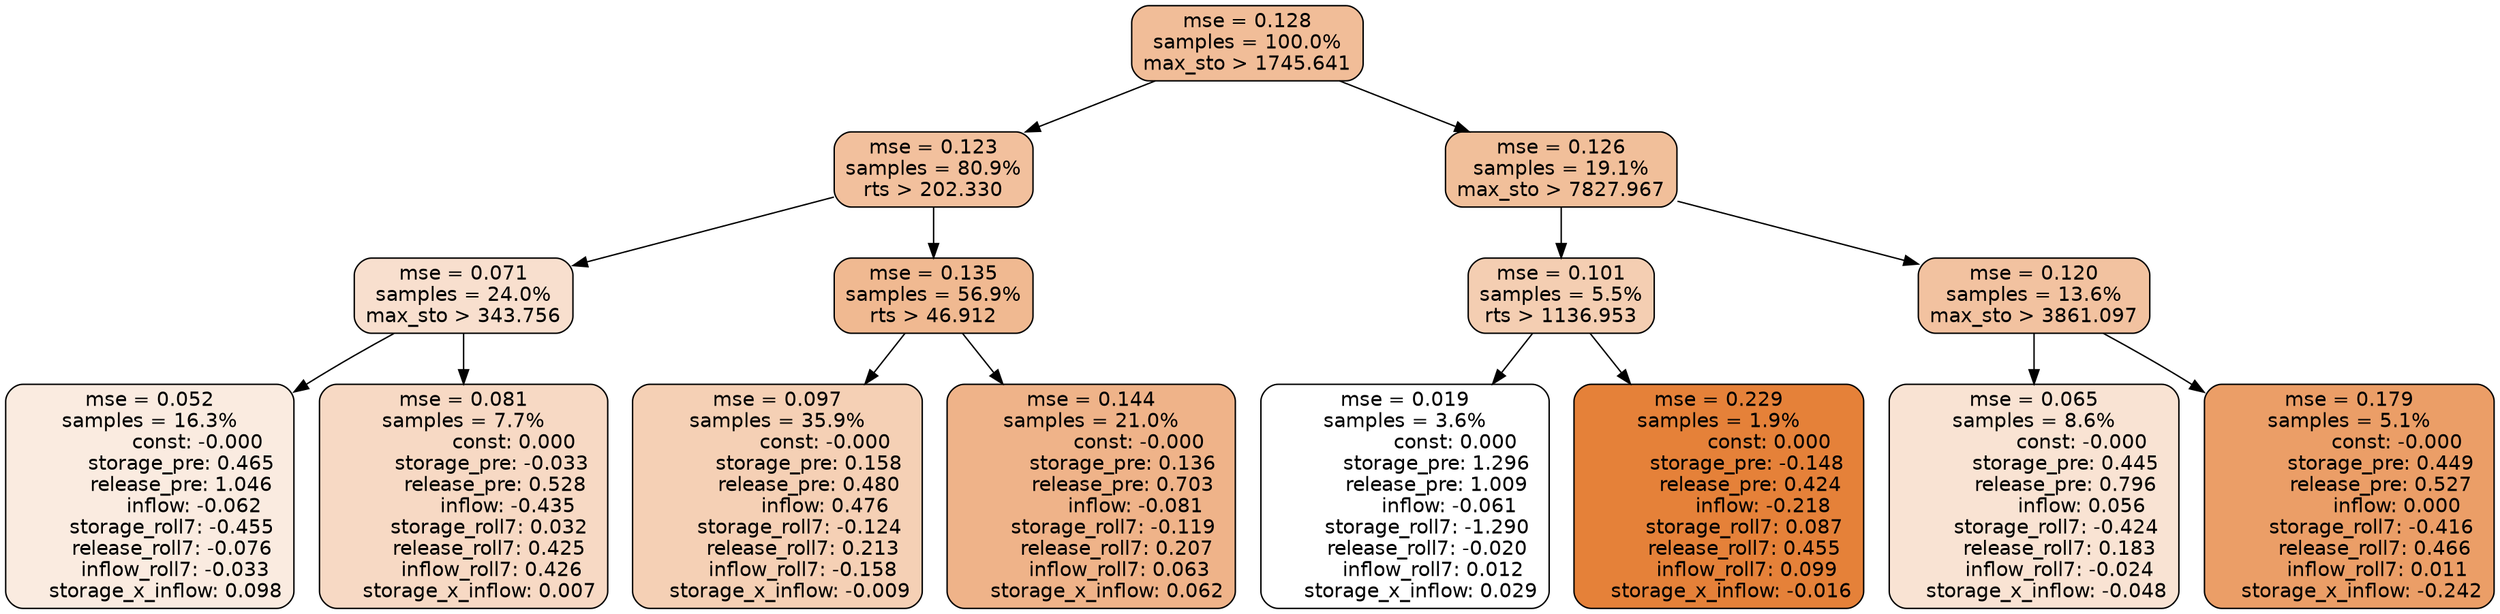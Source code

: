 digraph tree {
node [shape=rectangle, style="filled, rounded", color="black", fontname=helvetica] ;
edge [fontname=helvetica] ;
	"0" [label="mse = 0.128
samples = 100.0%
max_sto > 1745.641", fillcolor="#f1bd98"]
	"1" [label="mse = 0.123
samples = 80.9%
rts > 202.330", fillcolor="#f2c09d"]
	"8" [label="mse = 0.126
samples = 19.1%
max_sto > 7827.967", fillcolor="#f1bf9a"]
	"5" [label="mse = 0.071
samples = 24.0%
max_sto > 343.756", fillcolor="#f8dfce"]
	"2" [label="mse = 0.135
samples = 56.9%
rts > 46.912", fillcolor="#f0b991"]
	"12" [label="mse = 0.101
samples = 5.5%
rts > 1136.953", fillcolor="#f4ceb2"]
	"9" [label="mse = 0.120
samples = 13.6%
max_sto > 3861.097", fillcolor="#f2c2a0"]
	"6" [label="mse = 0.052
samples = 16.3%
               const: -0.000
          storage_pre: 0.465
          release_pre: 1.046
              inflow: -0.062
       storage_roll7: -0.455
       release_roll7: -0.076
        inflow_roll7: -0.033
     storage_x_inflow: 0.098", fillcolor="#faebe0"]
	"7" [label="mse = 0.081
samples = 7.7%
                const: 0.000
         storage_pre: -0.033
          release_pre: 0.528
              inflow: -0.435
        storage_roll7: 0.032
        release_roll7: 0.425
         inflow_roll7: 0.426
     storage_x_inflow: 0.007", fillcolor="#f7d9c4"]
	"3" [label="mse = 0.097
samples = 35.9%
               const: -0.000
          storage_pre: 0.158
          release_pre: 0.480
               inflow: 0.476
       storage_roll7: -0.124
        release_roll7: 0.213
        inflow_roll7: -0.158
    storage_x_inflow: -0.009", fillcolor="#f5d0b5"]
	"4" [label="mse = 0.144
samples = 21.0%
               const: -0.000
          storage_pre: 0.136
          release_pre: 0.703
              inflow: -0.081
       storage_roll7: -0.119
        release_roll7: 0.207
         inflow_roll7: 0.063
     storage_x_inflow: 0.062", fillcolor="#efb389"]
	"14" [label="mse = 0.019
samples = 3.6%
                const: 0.000
          storage_pre: 1.296
          release_pre: 1.009
              inflow: -0.061
       storage_roll7: -1.290
       release_roll7: -0.020
         inflow_roll7: 0.012
     storage_x_inflow: 0.029", fillcolor="#ffffff"]
	"13" [label="mse = 0.229
samples = 1.9%
                const: 0.000
         storage_pre: -0.148
          release_pre: 0.424
              inflow: -0.218
        storage_roll7: 0.087
        release_roll7: 0.455
         inflow_roll7: 0.099
    storage_x_inflow: -0.016", fillcolor="#e58139"]
	"11" [label="mse = 0.065
samples = 8.6%
               const: -0.000
          storage_pre: 0.445
          release_pre: 0.796
               inflow: 0.056
       storage_roll7: -0.424
        release_roll7: 0.183
        inflow_roll7: -0.024
    storage_x_inflow: -0.048", fillcolor="#f9e3d3"]
	"10" [label="mse = 0.179
samples = 5.1%
               const: -0.000
          storage_pre: 0.449
          release_pre: 0.527
               inflow: 0.000
       storage_roll7: -0.416
        release_roll7: 0.466
         inflow_roll7: 0.011
    storage_x_inflow: -0.242", fillcolor="#eb9e67"]

	"0" -> "1"
	"0" -> "8"
	"1" -> "2"
	"1" -> "5"
	"8" -> "9"
	"8" -> "12"
	"5" -> "6"
	"5" -> "7"
	"2" -> "3"
	"2" -> "4"
	"12" -> "13"
	"12" -> "14"
	"9" -> "10"
	"9" -> "11"
}
